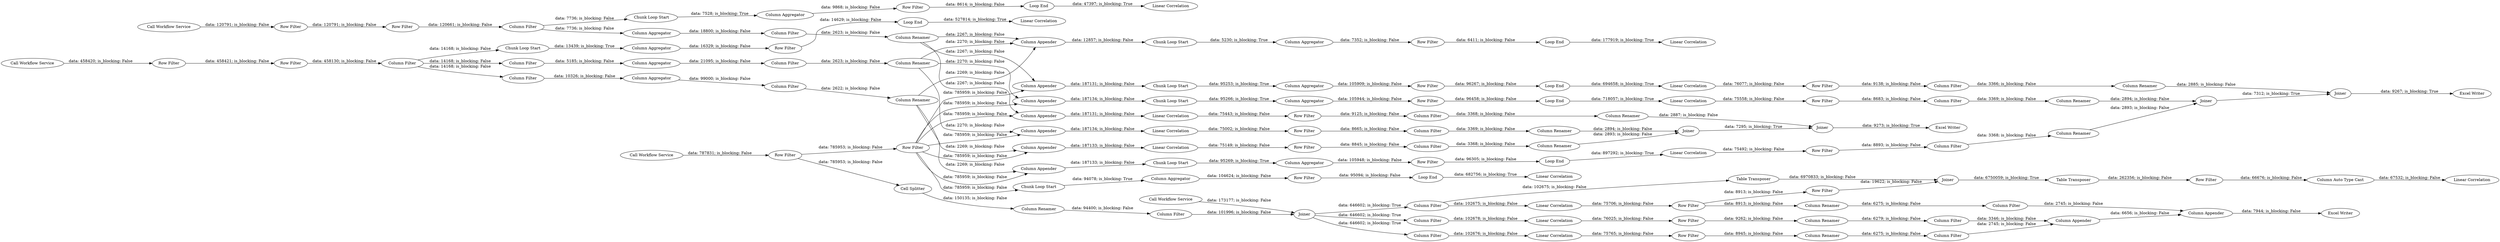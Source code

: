 digraph {
	"4597431224695712503_91" [label=Joiner]
	"-2545984250714725741_19" [label="Chunk Loop Start"]
	"4597431224695712503_121" [label="Row Filter"]
	"4597431224695712503_86" [label="Column Renamer"]
	"3267064039038935548_20" [label="Column Aggregator"]
	"8326940833901904645_21" [label="Row Filter"]
	"4597431224695712503_61" [label="Column Filter"]
	"8326940833901904645_20" [label="Column Aggregator"]
	"4597431224695712503_96" [label="Linear Correlation"]
	"4597431224695712503_109" [label="Linear Correlation"]
	"5159047115971959138_18" [label="Loop End"]
	"4597431224695712503_69" [label="Column Filter"]
	"4597431224695712503_106" [label="Linear Correlation"]
	"-2545984250714725741_21" [label="Row Filter"]
	"-4391792529972977648_18" [label="Loop End"]
	"4597431224695712503_103" [label="Linear Correlation"]
	"4597431224695712503_73" [label="Column Renamer"]
	"4597431224695712503_38" [label="Linear Correlation"]
	"4597431224695712503_42" [label="Row Filter"]
	"4597431224695712503_105" [label="Row Filter"]
	"-4020369873557828900_19" [label="Chunk Loop Start"]
	"4597431224695712503_90" [label="Linear Correlation"]
	"4597431224695712503_65" [label="Row Filter"]
	"-7057898994475239856_18" [label="Loop End"]
	"4597431224695712503_120" [label="Excel Writer"]
	"4597431224695712503_25" [label="Column Filter"]
	"4597431224695712503_126" [label="Linear Correlation"]
	"4597431224695712503_89" [label="Column Appender"]
	"8326940833901904645_18" [label="Loop End"]
	"3267064039038935548_21" [label="Row Filter"]
	"4597431224695712503_124" [label="Table Transposer"]
	"4597431224695712503_62" [label="Column Appender"]
	"4597431224695712503_112" [label="Column Appender"]
	"4597431224695712503_70" [label="Column Filter"]
	"4597431224695712503_117" [label="Column Filter"]
	"4597431224695712503_104" [label="Column Filter"]
	"4597431224695712503_35" [label="Column Aggregator"]
	"4597431224695712503_59" [label="Column Filter"]
	"4597431224695712503_108" [label="Column Filter"]
	"4597431224695712503_94" [label="Row Filter"]
	"-4391792529972977648_19" [label="Chunk Loop Start"]
	"4597431224695712503_80" [label="Column Appender"]
	"-4391792529972977648_21" [label="Row Filter"]
	"-7057898994475239856_20" [label="Column Aggregator"]
	"-2545984250714725741_20" [label="Column Aggregator"]
	"4597431224695712503_68" [label=Joiner]
	"4597431224695712503_119" [label="Column Appender"]
	"4597431224695712503_110" [label="Row Filter"]
	"4597431224695712503_111" [label="Column Filter"]
	"4597431224695712503_72" [label="Column Renamer"]
	"4597431224695712503_55" [label="Row Filter"]
	"4597431224695712503_113" [label="Column Renamer"]
	"4597431224695712503_78" [label=Joiner]
	"4597431224695712503_101" [label="Column Renamer"]
	"4597431224695712503_87" [label="Column Renamer"]
	"4597431224695712503_17" [label="Row Filter"]
	"4597431224695712503_127" [label="Column Auto Type Cast"]
	"4597431224695712503_16" [label="Linear Correlation"]
	"4597431224695712503_79" [label="Column Filter"]
	"4597431224695712503_49" [label="Column Filter"]
	"3267064039038935548_18" [label="Loop End"]
	"4597431224695712503_31" [label="Column Appender"]
	"4597431224695712503_47" [label="Column Aggregator"]
	"4597431224695712503_74" [label="Column Renamer"]
	"4597431224695712503_102" [label="Column Filter"]
	"5159047115971959138_19" [label="Chunk Loop Start"]
	"4597431224695712503_114" [label="Column Filter"]
	"4597431224695712503_107" [label="Row Filter"]
	"4597431224695712503_15" [label="Row Filter"]
	"4597431224695712503_75" [label=Joiner]
	"4597431224695712503_33" [label="Linear Correlation"]
	"4597431224695712503_82" [label="Linear Correlation"]
	"4597431224695712503_76" [label="Excel Writer"]
	"4597431224695712503_77" [label="Column Filter"]
	"-4020369873557828900_18" [label="Loop End"]
	"4597431224695712503_122" [label=Joiner]
	"3267064039038935548_19" [label="Chunk Loop Start"]
	"4597431224695712503_84" [label="Column Renamer"]
	"5159047115971959138_21" [label="Row Filter"]
	"4597431224695712503_53" [label="Column Renamer"]
	"4597431224695712503_48" [label="Column Filter"]
	"4597431224695712503_50" [label="Row Filter"]
	"4597431224695712503_125" [label="Row Filter"]
	"4597431224695712503_14" [label="Linear Correlation"]
	"4597431224695712503_118" [label="Column Renamer"]
	"4597431224695712503_71" [label="Column Filter"]
	"-4020369873557828900_21" [label="Row Filter"]
	"4597431224695712503_29" [label="Linear Correlation"]
	"4597431224695712503_85" [label="Column Appender"]
	"4597431224695712503_30" [label="Column Filter"]
	"4597431224695712503_2" [label="Call Workflow Service"]
	"4597431224695712503_64" [label="Linear Correlation"]
	"-4391792529972977648_20" [label="Column Aggregator"]
	"4597431224695712503_54" [label="Row Filter"]
	"4597431224695712503_116" [label="Column Renamer"]
	"4597431224695712503_60" [label="Column Filter"]
	"4597431224695712503_67" [label="Row Filter"]
	"4597431224695712503_26" [label="Column Appender"]
	"4597431224695712503_99" [label=Joiner]
	"4597431224695712503_98" [label="Call Workflow Service"]
	"-4020369873557828900_20" [label="Column Aggregator"]
	"8326940833901904645_19" [label="Chunk Loop Start"]
	"4597431224695712503_95" [label="Row Filter"]
	"4597431224695712503_24" [label="Column Aggregator"]
	"4597431224695712503_123" [label="Table Transposer"]
	"-7057898994475239856_19" [label="Chunk Loop Start"]
	"4597431224695712503_66" [label="Row Filter"]
	"4597431224695712503_41" [label="Linear Correlation"]
	"4597431224695712503_36" [label="Column Appender"]
	"4597431224695712503_52" [label="Column Renamer"]
	"4597431224695712503_97" [label="Row Filter"]
	"-2545984250714725741_18" [label="Loop End"]
	"4597431224695712503_92" [label="Excel Writer"]
	"4597431224695712503_1" [label="Call Workflow Service"]
	"-7057898994475239856_21" [label="Row Filter"]
	"4597431224695712503_51" [label="Column Renamer"]
	"4597431224695712503_83" [label="Column Filter"]
	"4597431224695712503_100" [label="Cell Splitter"]
	"4597431224695712503_115" [label="Column Filter"]
	"4597431224695712503_45" [label="Call Workflow Service"]
	"5159047115971959138_20" [label="Column Aggregator"]
	"-4020369873557828900_20" -> "-4020369873557828900_21" [label="data: 16329; is_blocking: False"]
	"4597431224695712503_54" -> "4597431224695712503_80" [label="data: 785959; is_blocking: False"]
	"4597431224695712503_110" -> "4597431224695712503_121" [label="data: 8913; is_blocking: False"]
	"4597431224695712503_94" -> "4597431224695712503_83" [label="data: 9125; is_blocking: False"]
	"4597431224695712503_59" -> "4597431224695712503_60" [label="data: 14168; is_blocking: False"]
	"4597431224695712503_69" -> "4597431224695712503_72" [label="data: 3369; is_blocking: False"]
	"4597431224695712503_85" -> "4597431224695712503_90" [label="data: 187131; is_blocking: False"]
	"4597431224695712503_53" -> "4597431224695712503_26" [label="data: 2270; is_blocking: False"]
	"4597431224695712503_82" -> "4597431224695712503_95" [label="data: 75002; is_blocking: False"]
	"-4020369873557828900_18" -> "4597431224695712503_14" [label="data: 527814; is_blocking: True"]
	"3267064039038935548_21" -> "3267064039038935548_18" [label="data: 95094; is_blocking: False"]
	"4597431224695712503_78" -> "4597431224695712503_91" [label="data: 7295; is_blocking: True"]
	"-4020369873557828900_21" -> "-4020369873557828900_18" [label="data: 14629; is_blocking: False"]
	"4597431224695712503_102" -> "4597431224695712503_99" [label="data: 101996; is_blocking: False"]
	"4597431224695712503_101" -> "4597431224695712503_102" [label="data: 94400; is_blocking: False"]
	"4597431224695712503_48" -> "4597431224695712503_51" [label="data: 2623; is_blocking: False"]
	"4597431224695712503_71" -> "4597431224695712503_74" [label="data: 3366; is_blocking: False"]
	"8326940833901904645_19" -> "8326940833901904645_20" [label="data: 95266; is_blocking: True"]
	"3267064039038935548_19" -> "3267064039038935548_20" [label="data: 94078; is_blocking: True"]
	"-2545984250714725741_20" -> "-2545984250714725741_21" [label="data: 105909; is_blocking: False"]
	"-4391792529972977648_20" -> "-4391792529972977648_21" [label="data: 9868; is_blocking: False"]
	"4597431224695712503_54" -> "4597431224695712503_26" [label="data: 785959; is_blocking: False"]
	"4597431224695712503_87" -> "4597431224695712503_91" [label="data: 2887; is_blocking: False"]
	"-7057898994475239856_21" -> "-7057898994475239856_18" [label="data: 96305; is_blocking: False"]
	"4597431224695712503_70" -> "4597431224695712503_73" [label="data: 3368; is_blocking: False"]
	"8326940833901904645_20" -> "8326940833901904645_21" [label="data: 105944; is_blocking: False"]
	"4597431224695712503_100" -> "4597431224695712503_101" [label="data: 150135; is_blocking: False"]
	"4597431224695712503_54" -> "4597431224695712503_85" [label="data: 785959; is_blocking: False"]
	"4597431224695712503_52" -> "4597431224695712503_36" [label="data: 2269; is_blocking: False"]
	"-7057898994475239856_18" -> "4597431224695712503_33" [label="data: 897292; is_blocking: True"]
	"4597431224695712503_17" -> "4597431224695712503_100" [label="data: 785953; is_blocking: False"]
	"4597431224695712503_25" -> "4597431224695712503_53" [label="data: 2623; is_blocking: False"]
	"4597431224695712503_119" -> "4597431224695712503_120" [label="data: 7944; is_blocking: False"]
	"4597431224695712503_49" -> "-4391792529972977648_19" [label="data: 7736; is_blocking: False"]
	"4597431224695712503_91" -> "4597431224695712503_92" [label="data: 9273; is_blocking: True"]
	"4597431224695712503_17" -> "4597431224695712503_54" [label="data: 785953; is_blocking: False"]
	"4597431224695712503_55" -> "4597431224695712503_59" [label="data: 458130; is_blocking: False"]
	"4597431224695712503_59" -> "-4020369873557828900_19" [label="data: 14168; is_blocking: False"]
	"-2545984250714725741_21" -> "-2545984250714725741_18" [label="data: 96267; is_blocking: False"]
	"4597431224695712503_35" -> "4597431224695712503_30" [label="data: 99000; is_blocking: False"]
	"4597431224695712503_95" -> "4597431224695712503_79" [label="data: 8665; is_blocking: False"]
	"4597431224695712503_66" -> "4597431224695712503_69" [label="data: 8683; is_blocking: False"]
	"4597431224695712503_97" -> "4597431224695712503_77" [label="data: 8845; is_blocking: False"]
	"-4391792529972977648_19" -> "-4391792529972977648_20" [label="data: 7528; is_blocking: True"]
	"4597431224695712503_60" -> "4597431224695712503_24" [label="data: 5185; is_blocking: False"]
	"4597431224695712503_31" -> "-7057898994475239856_19" [label="data: 187133; is_blocking: False"]
	"4597431224695712503_36" -> "5159047115971959138_19" [label="data: 12857; is_blocking: False"]
	"-4391792529972977648_18" -> "4597431224695712503_41" [label="data: 47397; is_blocking: True"]
	"5159047115971959138_18" -> "4597431224695712503_38" [label="data: 177919; is_blocking: True"]
	"4597431224695712503_52" -> "4597431224695712503_89" [label="data: 2269; is_blocking: False"]
	"4597431224695712503_90" -> "4597431224695712503_94" [label="data: 75443; is_blocking: False"]
	"3267064039038935548_18" -> "4597431224695712503_16" [label="data: 682756; is_blocking: True"]
	"4597431224695712503_50" -> "4597431224695712503_49" [label="data: 120661; is_blocking: False"]
	"4597431224695712503_125" -> "4597431224695712503_127" [label="data: 66676; is_blocking: False"]
	"4597431224695712503_52" -> "4597431224695712503_31" [label="data: 2269; is_blocking: False"]
	"4597431224695712503_79" -> "4597431224695712503_84" [label="data: 3369; is_blocking: False"]
	"4597431224695712503_77" -> "4597431224695712503_86" [label="data: 3368; is_blocking: False"]
	"4597431224695712503_109" -> "4597431224695712503_110" [label="data: 75706; is_blocking: False"]
	"4597431224695712503_51" -> "4597431224695712503_85" [label="data: 2267; is_blocking: False"]
	"4597431224695712503_106" -> "4597431224695712503_107" [label="data: 75765; is_blocking: False"]
	"4597431224695712503_68" -> "4597431224695712503_75" [label="data: 7312; is_blocking: True"]
	"4597431224695712503_54" -> "4597431224695712503_62" [label="data: 785959; is_blocking: False"]
	"4597431224695712503_47" -> "4597431224695712503_48" [label="data: 18800; is_blocking: False"]
	"4597431224695712503_59" -> "4597431224695712503_61" [label="data: 14168; is_blocking: False"]
	"4597431224695712503_114" -> "4597431224695712503_112" [label="data: 3346; is_blocking: False"]
	"4597431224695712503_49" -> "4597431224695712503_47" [label="data: 7736; is_blocking: False"]
	"4597431224695712503_15" -> "4597431224695712503_55" [label="data: 458421; is_blocking: False"]
	"4597431224695712503_99" -> "4597431224695712503_104" [label="data: 646602; is_blocking: True"]
	"4597431224695712503_111" -> "4597431224695712503_109" [label="data: 102675; is_blocking: False"]
	"-4391792529972977648_21" -> "-4391792529972977648_18" [label="data: 8614; is_blocking: False"]
	"4597431224695712503_99" -> "4597431224695712503_108" [label="data: 646602; is_blocking: True"]
	"4597431224695712503_29" -> "4597431224695712503_66" [label="data: 75558; is_blocking: False"]
	"4597431224695712503_62" -> "-2545984250714725741_19" [label="data: 187131; is_blocking: False"]
	"4597431224695712503_75" -> "4597431224695712503_76" [label="data: 9267; is_blocking: True"]
	"4597431224695712503_65" -> "4597431224695712503_71" [label="data: 9138; is_blocking: False"]
	"4597431224695712503_61" -> "4597431224695712503_35" [label="data: 10326; is_blocking: False"]
	"4597431224695712503_104" -> "4597431224695712503_103" [label="data: 102678; is_blocking: False"]
	"4597431224695712503_108" -> "4597431224695712503_106" [label="data: 102676; is_blocking: False"]
	"-2545984250714725741_18" -> "4597431224695712503_64" [label="data: 694658; is_blocking: True"]
	"4597431224695712503_118" -> "4597431224695712503_117" [label="data: 6275; is_blocking: False"]
	"-4020369873557828900_19" -> "-4020369873557828900_20" [label="data: 13439; is_blocking: True"]
	"4597431224695712503_51" -> "4597431224695712503_36" [label="data: 2267; is_blocking: False"]
	"4597431224695712503_107" -> "4597431224695712503_116" [label="data: 8945; is_blocking: False"]
	"4597431224695712503_30" -> "4597431224695712503_52" [label="data: 2622; is_blocking: False"]
	"4597431224695712503_1" -> "4597431224695712503_15" [label="data: 458420; is_blocking: False"]
	"4597431224695712503_67" -> "4597431224695712503_70" [label="data: 8893; is_blocking: False"]
	"4597431224695712503_115" -> "4597431224695712503_112" [label="data: 2745; is_blocking: False"]
	"4597431224695712503_51" -> "4597431224695712503_62" [label="data: 2267; is_blocking: False"]
	"4597431224695712503_24" -> "4597431224695712503_25" [label="data: 21095; is_blocking: False"]
	"8326940833901904645_21" -> "8326940833901904645_18" [label="data: 96458; is_blocking: False"]
	"4597431224695712503_105" -> "4597431224695712503_113" [label="data: 9262; is_blocking: False"]
	"4597431224695712503_127" -> "4597431224695712503_126" [label="data: 67532; is_blocking: False"]
	"4597431224695712503_2" -> "4597431224695712503_17" [label="data: 787831; is_blocking: False"]
	"4597431224695712503_53" -> "4597431224695712503_36" [label="data: 2270; is_blocking: False"]
	"4597431224695712503_33" -> "4597431224695712503_67" [label="data: 75492; is_blocking: False"]
	"4597431224695712503_103" -> "4597431224695712503_105" [label="data: 76025; is_blocking: False"]
	"4597431224695712503_54" -> "4597431224695712503_89" [label="data: 785959; is_blocking: False"]
	"4597431224695712503_83" -> "4597431224695712503_87" [label="data: 3368; is_blocking: False"]
	"5159047115971959138_21" -> "5159047115971959138_18" [label="data: 6411; is_blocking: False"]
	"-7057898994475239856_20" -> "-7057898994475239856_21" [label="data: 105948; is_blocking: False"]
	"4597431224695712503_80" -> "4597431224695712503_82" [label="data: 187134; is_blocking: False"]
	"4597431224695712503_54" -> "3267064039038935548_19" [label="data: 785959; is_blocking: False"]
	"3267064039038935548_20" -> "3267064039038935548_21" [label="data: 104624; is_blocking: False"]
	"4597431224695712503_89" -> "4597431224695712503_96" [label="data: 187133; is_blocking: False"]
	"4597431224695712503_113" -> "4597431224695712503_114" [label="data: 6279; is_blocking: False"]
	"4597431224695712503_110" -> "4597431224695712503_118" [label="data: 8913; is_blocking: False"]
	"4597431224695712503_64" -> "4597431224695712503_65" [label="data: 76077; is_blocking: False"]
	"4597431224695712503_54" -> "4597431224695712503_31" [label="data: 785959; is_blocking: False"]
	"4597431224695712503_45" -> "4597431224695712503_42" [label="data: 120791; is_blocking: False"]
	"4597431224695712503_72" -> "4597431224695712503_68" [label="data: 2894; is_blocking: False"]
	"4597431224695712503_84" -> "4597431224695712503_78" [label="data: 2894; is_blocking: False"]
	"4597431224695712503_73" -> "4597431224695712503_68" [label="data: 2893; is_blocking: False"]
	"5159047115971959138_20" -> "5159047115971959138_21" [label="data: 7352; is_blocking: False"]
	"4597431224695712503_116" -> "4597431224695712503_115" [label="data: 6275; is_blocking: False"]
	"4597431224695712503_121" -> "4597431224695712503_122" [label="data: 19622; is_blocking: False"]
	"4597431224695712503_26" -> "8326940833901904645_19" [label="data: 187134; is_blocking: False"]
	"4597431224695712503_53" -> "4597431224695712503_80" [label="data: 2270; is_blocking: False"]
	"4597431224695712503_96" -> "4597431224695712503_97" [label="data: 75149; is_blocking: False"]
	"8326940833901904645_18" -> "4597431224695712503_29" [label="data: 718057; is_blocking: True"]
	"4597431224695712503_86" -> "4597431224695712503_78" [label="data: 2893; is_blocking: False"]
	"5159047115971959138_19" -> "5159047115971959138_20" [label="data: 5230; is_blocking: True"]
	"4597431224695712503_122" -> "4597431224695712503_124" [label="data: 6750059; is_blocking: True"]
	"4597431224695712503_123" -> "4597431224695712503_122" [label="data: 6970833; is_blocking: False"]
	"4597431224695712503_124" -> "4597431224695712503_125" [label="data: 262356; is_blocking: False"]
	"4597431224695712503_98" -> "4597431224695712503_99" [label="data: 173177; is_blocking: False"]
	"4597431224695712503_117" -> "4597431224695712503_119" [label="data: 2745; is_blocking: False"]
	"4597431224695712503_42" -> "4597431224695712503_50" [label="data: 120791; is_blocking: False"]
	"-7057898994475239856_19" -> "-7057898994475239856_20" [label="data: 95269; is_blocking: True"]
	"4597431224695712503_111" -> "4597431224695712503_123" [label="data: 102675; is_blocking: False"]
	"-2545984250714725741_19" -> "-2545984250714725741_20" [label="data: 95253; is_blocking: True"]
	"4597431224695712503_112" -> "4597431224695712503_119" [label="data: 6656; is_blocking: False"]
	"4597431224695712503_74" -> "4597431224695712503_75" [label="data: 2885; is_blocking: False"]
	"4597431224695712503_99" -> "4597431224695712503_111" [label="data: 646602; is_blocking: True"]
	rankdir=LR
}
